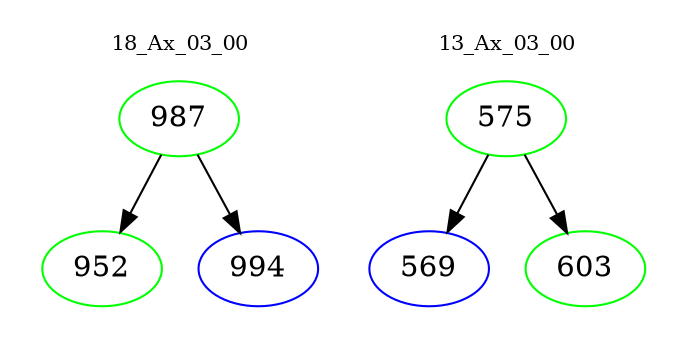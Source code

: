 digraph{
subgraph cluster_0 {
color = white
label = "18_Ax_03_00";
fontsize=10;
T0_987 [label="987", color="green"]
T0_987 -> T0_952 [color="black"]
T0_952 [label="952", color="green"]
T0_987 -> T0_994 [color="black"]
T0_994 [label="994", color="blue"]
}
subgraph cluster_1 {
color = white
label = "13_Ax_03_00";
fontsize=10;
T1_575 [label="575", color="green"]
T1_575 -> T1_569 [color="black"]
T1_569 [label="569", color="blue"]
T1_575 -> T1_603 [color="black"]
T1_603 [label="603", color="green"]
}
}
